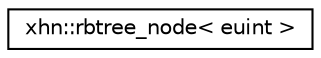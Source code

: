 digraph "Graphical Class Hierarchy"
{
  edge [fontname="Helvetica",fontsize="10",labelfontname="Helvetica",labelfontsize="10"];
  node [fontname="Helvetica",fontsize="10",shape=record];
  rankdir="LR";
  Node1 [label="xhn::rbtree_node\< euint \>",height=0.2,width=0.4,color="black", fillcolor="white", style="filled",URL="$classxhn_1_1rbtree__node.html"];
}
